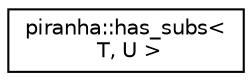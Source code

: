 digraph "Graphical Class Hierarchy"
{
  edge [fontname="Helvetica",fontsize="10",labelfontname="Helvetica",labelfontsize="10"];
  node [fontname="Helvetica",fontsize="10",shape=record];
  rankdir="LR";
  Node0 [label="piranha::has_subs\<\l T, U \>",height=0.2,width=0.4,color="black", fillcolor="white", style="filled",URL="$classpiranha_1_1has__subs.html",tooltip="Type trait to detect the presence of the piranha::math::subs function. "];
}
